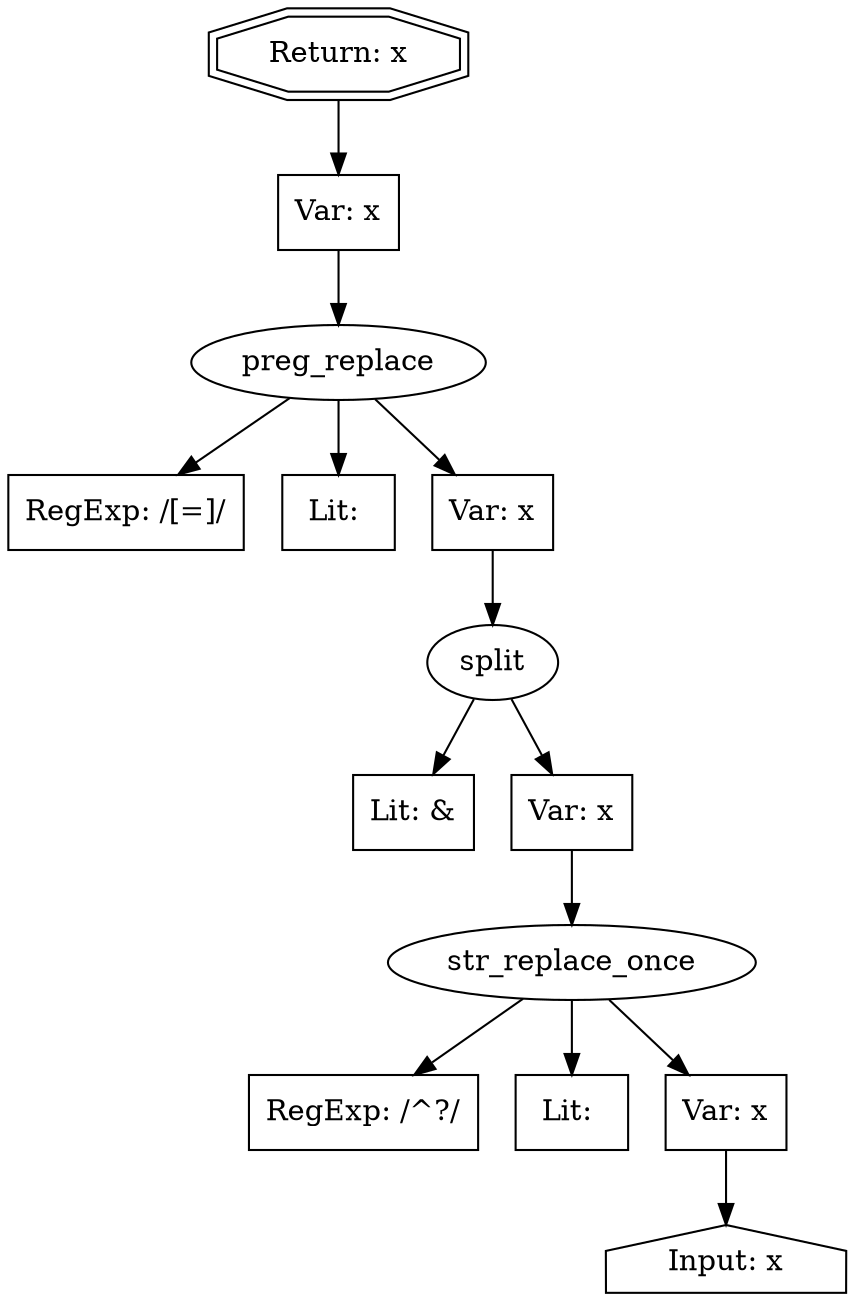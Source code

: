 // Finding: 66d75ff0-3bb8-4682-9af2-76d1cc603805
// Finding.url: https://photo.example25.com/album_2_789_265491.htm?ch=2&vt=4&pos=108&his=0&hd=1##</iframe></style></script></object></embed></textarea><img src=x onerror=taintfoxLog('757bcab2b78b45809b0e2e362aeda16e')><!--/*
// Finding.parentloc: https://photo.example25.com/album_2_789_265491.htm?ch=2&vt=4&pos=108&his=0&hd=1##</iframe></style></script></object></embed></textarea><img src=x onerror=taintfoxLog('757bcab2b78b45809b0e2e362aeda16e')><!--/*
// Finding.domain: photo.example25.com
// Finding.base_domain: example25.com
// Finding.source: location.search
// Finding.sink: innerHTML
// Sanitizer.score: 1
// Sanitizer.name: <synthetic>
// Sanitizer.location: example18.com
// Finding.begin: 4726
// Finding.end: 4727
// Finding.original_uuid: f2d2ef88-4f5e-4019-9308-b8938d6b7a25
// Finding.TwentyFiveMillionFlowsId: 1117923940
// Finding.script: https://photo.example25.com/album_2_789_265491.htm?ch=2&vt=4&pos=108&his=0&hd=1##</iframe></style></script></object></embed></textarea><img src=x onerror=taintfoxLog('757bcab2b78b45809b0e2e362aeda16e')><!--/*
// Finding.line: 182
// Exploit.uuid: 757bcab2-b78b-4580-9b0e-2e362aeda16e
// Exploit.success: false
// Exploit.status: validated
// Exploit.method: C
// Exploit.type: html
// Exploit.token: text
// Exploit.content: 2
// Exploit.quote_type: None
// Exploit.tag: None
// Exploit.break_out: #</iframe></style></script></object></embed></textarea><img src=x onerror=
// Exploit.break_in: ><!--/*
// Exploit.payload: #</iframe></style></script></object></embed></textarea><img src=x onerror=taintfoxLog(1)><!--/*
// Exploit.begin_taint_url: 28
// Exploit.end_taint_url: 29
// Exploit.replace_begin_url: 73
// Exploit.replace_end_url: 73
// Exploit.replace_begin_param: 697
// Exploit.replace_end_param: 697
// Issues.LargestEncodeAttrStringChain: 0
// Issues.LargestTextFragmentEncodeChainLength: 0
// Issues.HasApproximation: false
// Issues.HasMissingImplementation: false
// Issues.HasInfiniteRegexWithFunctionReplacer: false
// Issues.MergedSplitAndJoins: true
// Issues.HasUrlInRhsOfReplace: false
// Issues.HasUrlInLhsOfReplace: false
// Issues.HasCookieValueInLhsOfreplace: false
// Issues.HasCookieValueInRhsOfreplace: false
// Issues.HasCookieValueInMatchPattern: false
// Issues.HasCookieValueInExecPattern: false
// Issues.RemovedLRConcats: false
// Issues.RemovedReplaceArtifacts: false
// Issues.HasUrlInMatchPattern: false
// Issues.HasUrlInExecPattern: false
// Issues.RemovedNOPreplaces: false
// Issues.Known_sanitizer: false
// DepGraph.hash: -1238904796
// DepGraph.sanitizer_hash: 1600620891
// Merged split and join statements 
digraph cfg {
n0 [shape=house, label="Input: x"];
n1 [shape=ellipse, label="str_replace_once"];
n2 [shape=box, label="RegExp: /^\?/"];
n3 [shape=box, label="Lit: "];
n4 [shape=box, label="Var: x"];
n5 [shape=ellipse, label="split"];
n6 [shape=box, label="Lit: &"];
n7 [shape=box, label="Var: x"];
n8 [shape=ellipse, label="preg_replace"];
n9 [shape=box, label="RegExp: /[=]/"];
n10 [shape=box, label="Lit: "];
n11 [shape=box, label="Var: x"];
n12 [shape=box, label="Var: x"];
n13 [shape=doubleoctagon, label="Return: x"];
n4 -> n0;
n1 -> n2;
n1 -> n3;
n1 -> n4;
n7 -> n1;
n5 -> n6;
n5 -> n7;
n11 -> n5;
n8 -> n9;
n8 -> n10;
n8 -> n11;
n12 -> n8;
n13 -> n12;
}
